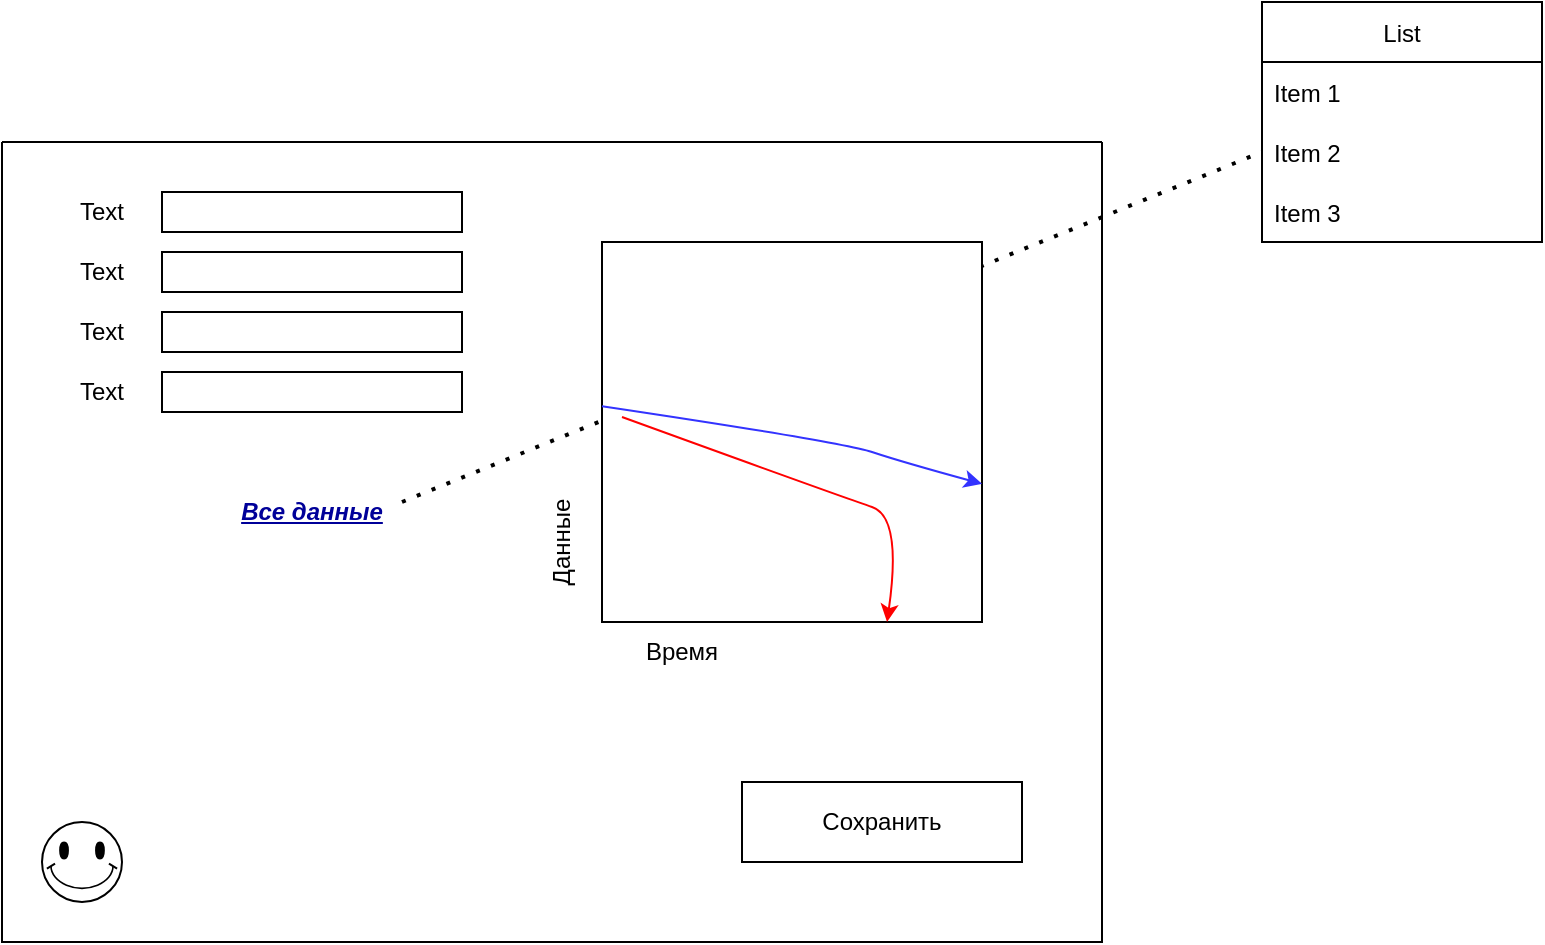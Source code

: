 <mxfile version="17.2.5" type="github">
  <diagram id="KRyvuwBQjRRn72fbIVl8" name="Page-1">
    <mxGraphModel dx="1422" dy="762" grid="1" gridSize="10" guides="1" tooltips="1" connect="1" arrows="1" fold="1" page="1" pageScale="1" pageWidth="1654" pageHeight="1169" math="0" shadow="0">
      <root>
        <mxCell id="0" />
        <mxCell id="1" parent="0" />
        <mxCell id="-iUmKqPuLc8a3AeGxtbV-6" value="" style="rounded=0;whiteSpace=wrap;html=1;" vertex="1" parent="1">
          <mxGeometry x="510" y="540" width="170" as="geometry" />
        </mxCell>
        <mxCell id="-iUmKqPuLc8a3AeGxtbV-11" value="" style="swimlane;startSize=0;" vertex="1" parent="1">
          <mxGeometry x="290" y="320" width="550" height="400" as="geometry" />
        </mxCell>
        <mxCell id="-iUmKqPuLc8a3AeGxtbV-12" value="" style="group" vertex="1" connectable="0" parent="-iUmKqPuLc8a3AeGxtbV-11">
          <mxGeometry x="20" y="20" width="210" height="30" as="geometry" />
        </mxCell>
        <mxCell id="-iUmKqPuLc8a3AeGxtbV-2" value="Text" style="text;html=1;strokeColor=none;fillColor=none;align=center;verticalAlign=middle;whiteSpace=wrap;rounded=0;" vertex="1" parent="-iUmKqPuLc8a3AeGxtbV-12">
          <mxGeometry width="60" height="30" as="geometry" />
        </mxCell>
        <mxCell id="-iUmKqPuLc8a3AeGxtbV-7" value="" style="rounded=0;whiteSpace=wrap;html=1;" vertex="1" parent="-iUmKqPuLc8a3AeGxtbV-12">
          <mxGeometry x="60" y="5" width="150" height="20" as="geometry" />
        </mxCell>
        <mxCell id="-iUmKqPuLc8a3AeGxtbV-13" value="" style="group" vertex="1" connectable="0" parent="-iUmKqPuLc8a3AeGxtbV-11">
          <mxGeometry x="20" y="50" width="210" height="30" as="geometry" />
        </mxCell>
        <mxCell id="-iUmKqPuLc8a3AeGxtbV-14" value="Text" style="text;html=1;strokeColor=none;fillColor=none;align=center;verticalAlign=middle;whiteSpace=wrap;rounded=0;" vertex="1" parent="-iUmKqPuLc8a3AeGxtbV-13">
          <mxGeometry width="60" height="30" as="geometry" />
        </mxCell>
        <mxCell id="-iUmKqPuLc8a3AeGxtbV-15" value="" style="rounded=0;whiteSpace=wrap;html=1;" vertex="1" parent="-iUmKqPuLc8a3AeGxtbV-13">
          <mxGeometry x="60" y="5" width="150" height="20" as="geometry" />
        </mxCell>
        <mxCell id="-iUmKqPuLc8a3AeGxtbV-16" value="" style="group" vertex="1" connectable="0" parent="-iUmKqPuLc8a3AeGxtbV-11">
          <mxGeometry x="20" y="80" width="210" height="30" as="geometry" />
        </mxCell>
        <mxCell id="-iUmKqPuLc8a3AeGxtbV-17" value="Text" style="text;html=1;strokeColor=none;fillColor=none;align=center;verticalAlign=middle;whiteSpace=wrap;rounded=0;" vertex="1" parent="-iUmKqPuLc8a3AeGxtbV-16">
          <mxGeometry width="60" height="30" as="geometry" />
        </mxCell>
        <mxCell id="-iUmKqPuLc8a3AeGxtbV-18" value="" style="rounded=0;whiteSpace=wrap;html=1;" vertex="1" parent="-iUmKqPuLc8a3AeGxtbV-16">
          <mxGeometry x="60" y="5" width="150" height="20" as="geometry" />
        </mxCell>
        <mxCell id="-iUmKqPuLc8a3AeGxtbV-19" value="" style="group" vertex="1" connectable="0" parent="-iUmKqPuLc8a3AeGxtbV-11">
          <mxGeometry x="20" y="110" width="210" height="30" as="geometry" />
        </mxCell>
        <mxCell id="-iUmKqPuLc8a3AeGxtbV-20" value="Text" style="text;html=1;strokeColor=none;fillColor=none;align=center;verticalAlign=middle;whiteSpace=wrap;rounded=0;" vertex="1" parent="-iUmKqPuLc8a3AeGxtbV-19">
          <mxGeometry width="60" height="30" as="geometry" />
        </mxCell>
        <mxCell id="-iUmKqPuLc8a3AeGxtbV-21" value="" style="rounded=0;whiteSpace=wrap;html=1;" vertex="1" parent="-iUmKqPuLc8a3AeGxtbV-19">
          <mxGeometry x="60" y="5" width="150" height="20" as="geometry" />
        </mxCell>
        <mxCell id="-iUmKqPuLc8a3AeGxtbV-22" value="Сохранить" style="rounded=0;whiteSpace=wrap;html=1;" vertex="1" parent="-iUmKqPuLc8a3AeGxtbV-11">
          <mxGeometry x="370" y="320" width="140" height="40" as="geometry" />
        </mxCell>
        <mxCell id="-iUmKqPuLc8a3AeGxtbV-27" value="Время" style="text;html=1;strokeColor=none;fillColor=none;align=center;verticalAlign=middle;whiteSpace=wrap;rounded=0;" vertex="1" parent="-iUmKqPuLc8a3AeGxtbV-11">
          <mxGeometry x="310" y="240" width="60" height="30" as="geometry" />
        </mxCell>
        <mxCell id="-iUmKqPuLc8a3AeGxtbV-28" value="Данные" style="text;html=1;strokeColor=none;fillColor=none;align=center;verticalAlign=middle;whiteSpace=wrap;rounded=0;rotation=270;" vertex="1" parent="-iUmKqPuLc8a3AeGxtbV-11">
          <mxGeometry x="250" y="185" width="60" height="30" as="geometry" />
        </mxCell>
        <mxCell id="-iUmKqPuLc8a3AeGxtbV-30" value="&lt;i&gt;&lt;b&gt;&lt;font color=&quot;#000099&quot;&gt;&lt;u&gt;Все данные&lt;/u&gt;&lt;/font&gt;&lt;/b&gt;&lt;/i&gt;" style="text;html=1;align=center;verticalAlign=middle;whiteSpace=wrap;rounded=0;" vertex="1" parent="-iUmKqPuLc8a3AeGxtbV-11">
          <mxGeometry x="110" y="170" width="90" height="30" as="geometry" />
        </mxCell>
        <mxCell id="-iUmKqPuLc8a3AeGxtbV-38" value="" style="endArrow=none;dashed=1;html=1;dashPattern=1 3;strokeWidth=2;rounded=0;fontColor=none;entryX=0;entryY=0.5;entryDx=0;entryDy=0;" edge="1" parent="-iUmKqPuLc8a3AeGxtbV-11" target="-iUmKqPuLc8a3AeGxtbV-36">
          <mxGeometry width="50" height="50" relative="1" as="geometry">
            <mxPoint x="200" y="180" as="sourcePoint" />
            <mxPoint x="250" y="130" as="targetPoint" />
          </mxGeometry>
        </mxCell>
        <mxCell id="-iUmKqPuLc8a3AeGxtbV-39" value="" style="verticalLabelPosition=bottom;verticalAlign=top;html=1;shape=mxgraph.basic.smiley;fontColor=none;" vertex="1" parent="-iUmKqPuLc8a3AeGxtbV-11">
          <mxGeometry x="20" y="340" width="40" height="40" as="geometry" />
        </mxCell>
        <mxCell id="-iUmKqPuLc8a3AeGxtbV-23" value="" style="whiteSpace=wrap;html=1;aspect=fixed;" vertex="1" parent="-iUmKqPuLc8a3AeGxtbV-11">
          <mxGeometry x="300" y="50" width="190" height="190" as="geometry" />
        </mxCell>
        <mxCell id="-iUmKqPuLc8a3AeGxtbV-26" value="" style="curved=1;endArrow=classic;html=1;rounded=0;exitX=0;exitY=0.432;exitDx=0;exitDy=0;exitPerimeter=0;strokeColor=#3333FF;" edge="1" parent="-iUmKqPuLc8a3AeGxtbV-11" source="-iUmKqPuLc8a3AeGxtbV-23" target="-iUmKqPuLc8a3AeGxtbV-23">
          <mxGeometry width="50" height="50" relative="1" as="geometry">
            <mxPoint x="370" y="150" as="sourcePoint" />
            <mxPoint x="420" y="100" as="targetPoint" />
            <Array as="points">
              <mxPoint x="420" y="150" />
              <mxPoint x="450" y="160" />
            </Array>
          </mxGeometry>
        </mxCell>
        <mxCell id="-iUmKqPuLc8a3AeGxtbV-29" value="" style="curved=1;endArrow=classic;html=1;rounded=0;exitX=0;exitY=0.432;exitDx=0;exitDy=0;exitPerimeter=0;entryX=0.75;entryY=1;entryDx=0;entryDy=0;strokeColor=#FF0000;" edge="1" parent="1" target="-iUmKqPuLc8a3AeGxtbV-23">
          <mxGeometry width="50" height="50" relative="1" as="geometry">
            <mxPoint x="600" y="457.52" as="sourcePoint" />
            <mxPoint x="804.286" y="582.48" as="targetPoint" />
            <Array as="points">
              <mxPoint x="710" y="497.48" />
              <mxPoint x="740" y="507.48" />
            </Array>
          </mxGeometry>
        </mxCell>
        <mxCell id="-iUmKqPuLc8a3AeGxtbV-34" value="List" style="swimlane;fontStyle=0;childLayout=stackLayout;horizontal=1;startSize=30;horizontalStack=0;resizeParent=1;resizeParentMax=0;resizeLast=0;collapsible=1;marginBottom=0;fontColor=none;" vertex="1" parent="1">
          <mxGeometry x="920" y="250" width="140" height="120" as="geometry" />
        </mxCell>
        <mxCell id="-iUmKqPuLc8a3AeGxtbV-35" value="Item 1" style="text;strokeColor=none;fillColor=none;align=left;verticalAlign=middle;spacingLeft=4;spacingRight=4;overflow=hidden;points=[[0,0.5],[1,0.5]];portConstraint=eastwest;rotatable=0;fontColor=none;" vertex="1" parent="-iUmKqPuLc8a3AeGxtbV-34">
          <mxGeometry y="30" width="140" height="30" as="geometry" />
        </mxCell>
        <mxCell id="-iUmKqPuLc8a3AeGxtbV-36" value="Item 2" style="text;strokeColor=none;fillColor=none;align=left;verticalAlign=middle;spacingLeft=4;spacingRight=4;overflow=hidden;points=[[0,0.5],[1,0.5]];portConstraint=eastwest;rotatable=0;fontColor=none;" vertex="1" parent="-iUmKqPuLc8a3AeGxtbV-34">
          <mxGeometry y="60" width="140" height="30" as="geometry" />
        </mxCell>
        <mxCell id="-iUmKqPuLc8a3AeGxtbV-37" value="Item 3" style="text;strokeColor=none;fillColor=none;align=left;verticalAlign=middle;spacingLeft=4;spacingRight=4;overflow=hidden;points=[[0,0.5],[1,0.5]];portConstraint=eastwest;rotatable=0;fontColor=none;" vertex="1" parent="-iUmKqPuLc8a3AeGxtbV-34">
          <mxGeometry y="90" width="140" height="30" as="geometry" />
        </mxCell>
      </root>
    </mxGraphModel>
  </diagram>
</mxfile>
